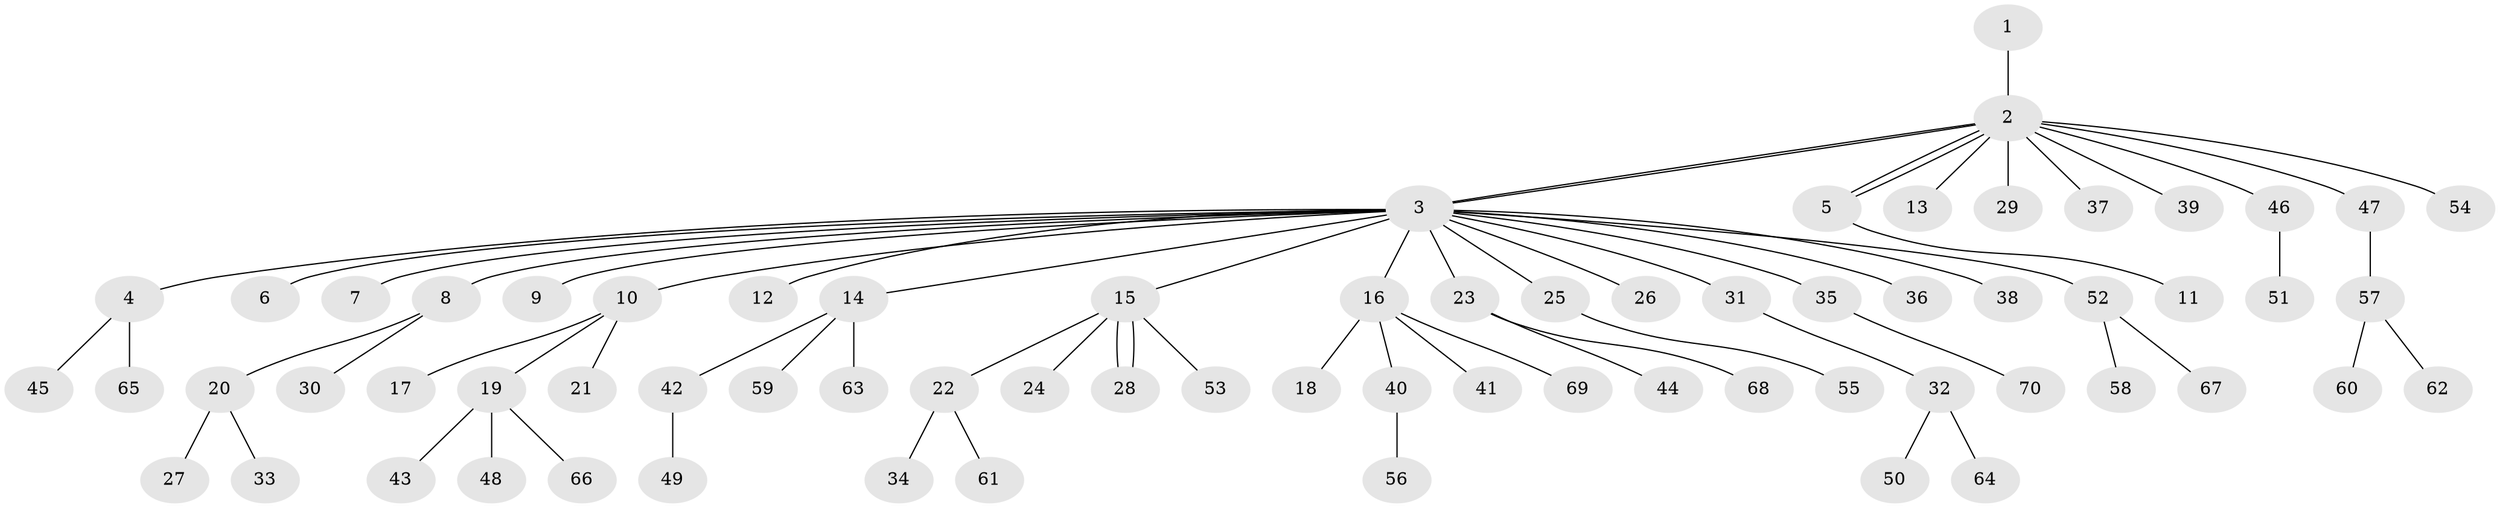 // coarse degree distribution, {1: 0.9642857142857143, 27: 0.03571428571428571}
// Generated by graph-tools (version 1.1) at 2025/50/03/04/25 21:50:19]
// undirected, 70 vertices, 72 edges
graph export_dot {
graph [start="1"]
  node [color=gray90,style=filled];
  1;
  2;
  3;
  4;
  5;
  6;
  7;
  8;
  9;
  10;
  11;
  12;
  13;
  14;
  15;
  16;
  17;
  18;
  19;
  20;
  21;
  22;
  23;
  24;
  25;
  26;
  27;
  28;
  29;
  30;
  31;
  32;
  33;
  34;
  35;
  36;
  37;
  38;
  39;
  40;
  41;
  42;
  43;
  44;
  45;
  46;
  47;
  48;
  49;
  50;
  51;
  52;
  53;
  54;
  55;
  56;
  57;
  58;
  59;
  60;
  61;
  62;
  63;
  64;
  65;
  66;
  67;
  68;
  69;
  70;
  1 -- 2;
  2 -- 3;
  2 -- 3;
  2 -- 5;
  2 -- 5;
  2 -- 13;
  2 -- 29;
  2 -- 37;
  2 -- 39;
  2 -- 46;
  2 -- 47;
  2 -- 54;
  3 -- 4;
  3 -- 6;
  3 -- 7;
  3 -- 8;
  3 -- 9;
  3 -- 10;
  3 -- 12;
  3 -- 14;
  3 -- 15;
  3 -- 16;
  3 -- 23;
  3 -- 25;
  3 -- 26;
  3 -- 31;
  3 -- 35;
  3 -- 36;
  3 -- 38;
  3 -- 52;
  4 -- 45;
  4 -- 65;
  5 -- 11;
  8 -- 20;
  8 -- 30;
  10 -- 17;
  10 -- 19;
  10 -- 21;
  14 -- 42;
  14 -- 59;
  14 -- 63;
  15 -- 22;
  15 -- 24;
  15 -- 28;
  15 -- 28;
  15 -- 53;
  16 -- 18;
  16 -- 40;
  16 -- 41;
  16 -- 69;
  19 -- 43;
  19 -- 48;
  19 -- 66;
  20 -- 27;
  20 -- 33;
  22 -- 34;
  22 -- 61;
  23 -- 44;
  23 -- 68;
  25 -- 55;
  31 -- 32;
  32 -- 50;
  32 -- 64;
  35 -- 70;
  40 -- 56;
  42 -- 49;
  46 -- 51;
  47 -- 57;
  52 -- 58;
  52 -- 67;
  57 -- 60;
  57 -- 62;
}
